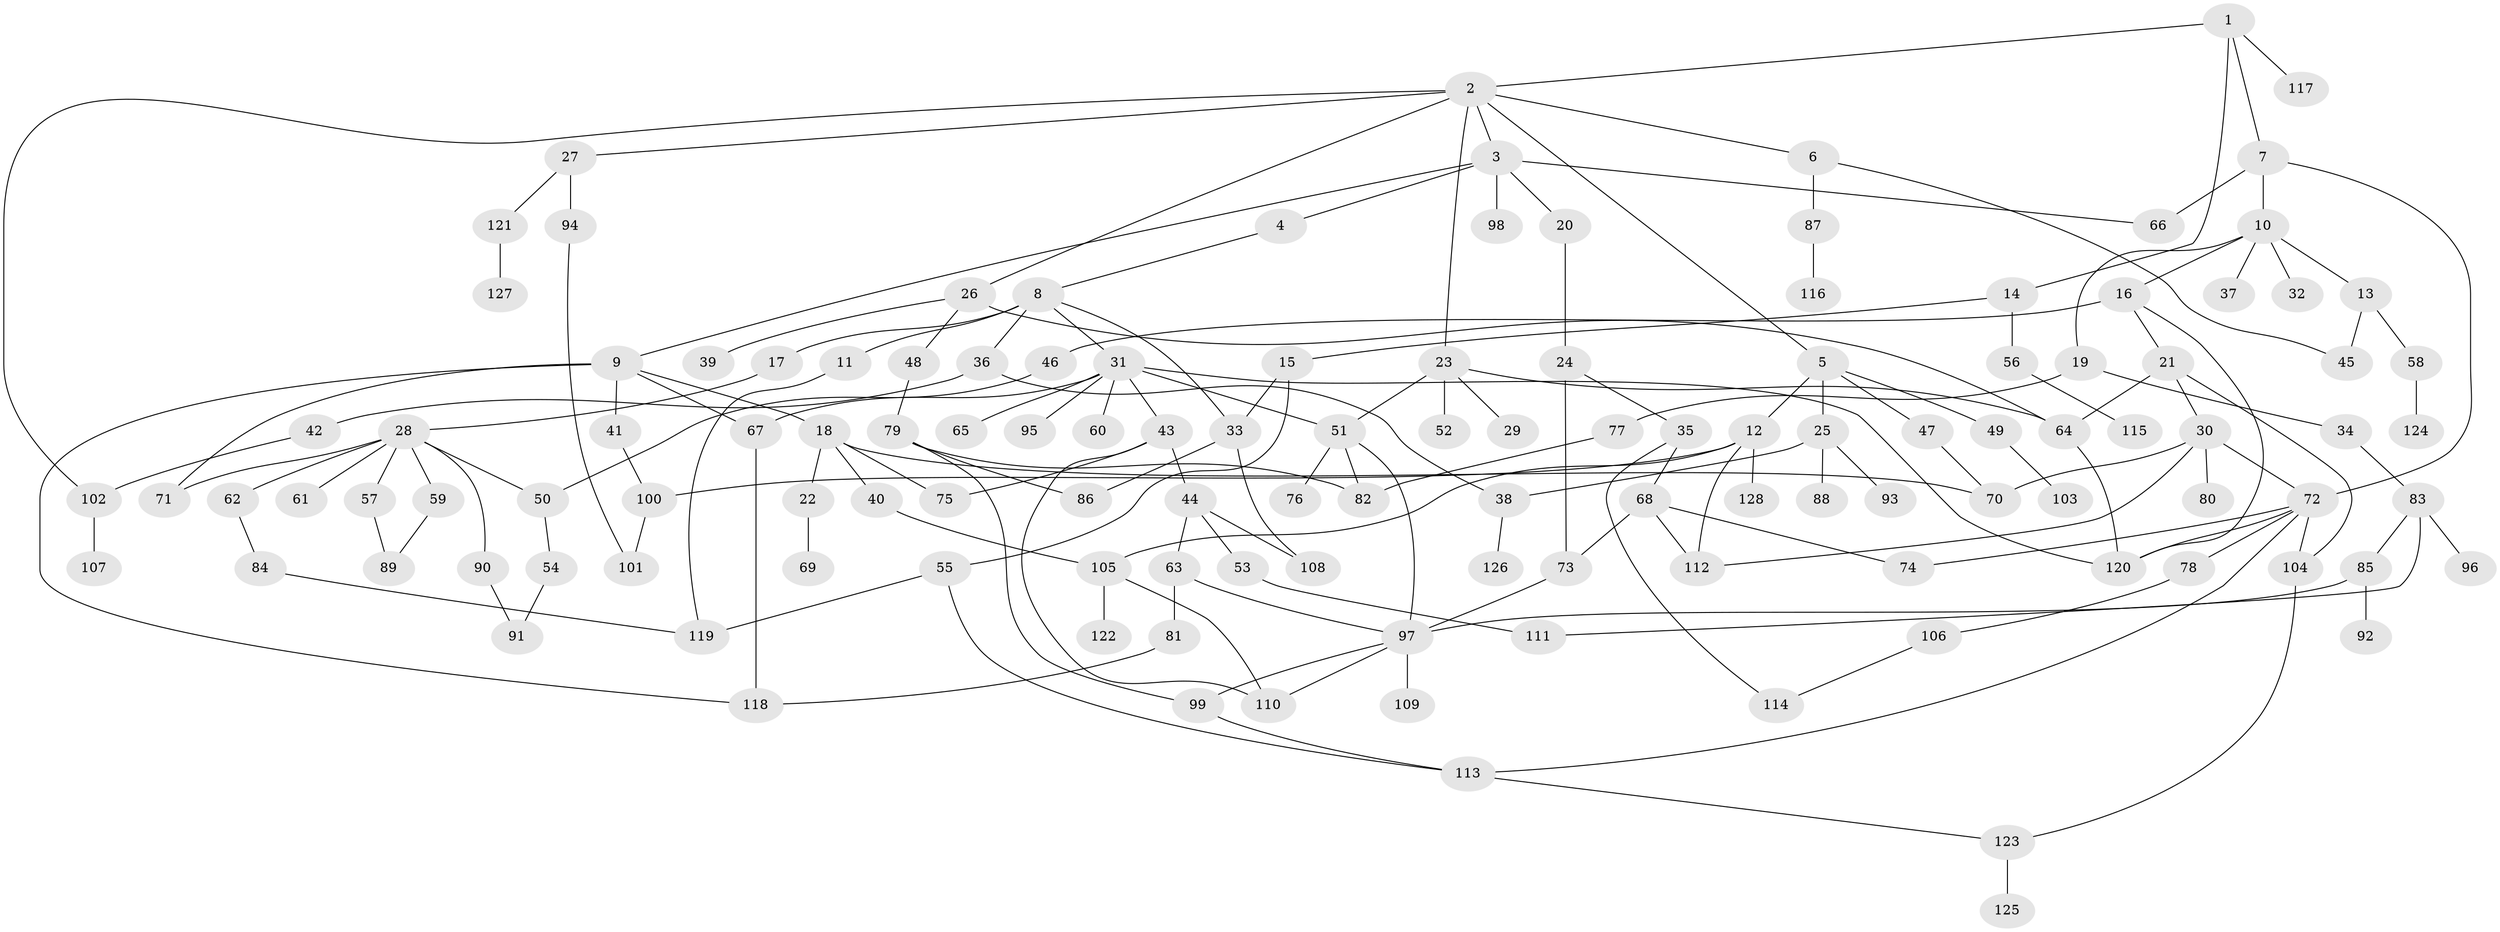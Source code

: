 // coarse degree distribution, {9: 0.02631578947368421, 1: 0.4473684210526316, 7: 0.07894736842105263, 3: 0.13157894736842105, 2: 0.13157894736842105, 8: 0.10526315789473684, 4: 0.02631578947368421, 5: 0.05263157894736842}
// Generated by graph-tools (version 1.1) at 2025/45/03/04/25 21:45:46]
// undirected, 128 vertices, 174 edges
graph export_dot {
graph [start="1"]
  node [color=gray90,style=filled];
  1;
  2;
  3;
  4;
  5;
  6;
  7;
  8;
  9;
  10;
  11;
  12;
  13;
  14;
  15;
  16;
  17;
  18;
  19;
  20;
  21;
  22;
  23;
  24;
  25;
  26;
  27;
  28;
  29;
  30;
  31;
  32;
  33;
  34;
  35;
  36;
  37;
  38;
  39;
  40;
  41;
  42;
  43;
  44;
  45;
  46;
  47;
  48;
  49;
  50;
  51;
  52;
  53;
  54;
  55;
  56;
  57;
  58;
  59;
  60;
  61;
  62;
  63;
  64;
  65;
  66;
  67;
  68;
  69;
  70;
  71;
  72;
  73;
  74;
  75;
  76;
  77;
  78;
  79;
  80;
  81;
  82;
  83;
  84;
  85;
  86;
  87;
  88;
  89;
  90;
  91;
  92;
  93;
  94;
  95;
  96;
  97;
  98;
  99;
  100;
  101;
  102;
  103;
  104;
  105;
  106;
  107;
  108;
  109;
  110;
  111;
  112;
  113;
  114;
  115;
  116;
  117;
  118;
  119;
  120;
  121;
  122;
  123;
  124;
  125;
  126;
  127;
  128;
  1 -- 2;
  1 -- 7;
  1 -- 14;
  1 -- 117;
  2 -- 3;
  2 -- 5;
  2 -- 6;
  2 -- 23;
  2 -- 26;
  2 -- 27;
  2 -- 102;
  3 -- 4;
  3 -- 9;
  3 -- 20;
  3 -- 98;
  3 -- 66;
  4 -- 8;
  5 -- 12;
  5 -- 25;
  5 -- 47;
  5 -- 49;
  6 -- 45;
  6 -- 87;
  7 -- 10;
  7 -- 66;
  7 -- 72;
  8 -- 11;
  8 -- 17;
  8 -- 31;
  8 -- 33;
  8 -- 36;
  9 -- 18;
  9 -- 41;
  9 -- 67;
  9 -- 71;
  9 -- 118;
  10 -- 13;
  10 -- 16;
  10 -- 19;
  10 -- 32;
  10 -- 37;
  11 -- 119;
  12 -- 105;
  12 -- 112;
  12 -- 128;
  12 -- 100;
  13 -- 58;
  13 -- 45;
  14 -- 15;
  14 -- 56;
  15 -- 55;
  15 -- 33;
  16 -- 21;
  16 -- 46;
  16 -- 120;
  17 -- 28;
  18 -- 22;
  18 -- 40;
  18 -- 70;
  18 -- 75;
  19 -- 34;
  19 -- 77;
  20 -- 24;
  21 -- 30;
  21 -- 104;
  21 -- 64;
  22 -- 69;
  23 -- 29;
  23 -- 51;
  23 -- 52;
  23 -- 64;
  24 -- 35;
  24 -- 73;
  25 -- 88;
  25 -- 93;
  25 -- 38;
  26 -- 39;
  26 -- 48;
  26 -- 64;
  27 -- 94;
  27 -- 121;
  28 -- 50;
  28 -- 57;
  28 -- 59;
  28 -- 61;
  28 -- 62;
  28 -- 90;
  28 -- 71;
  30 -- 72;
  30 -- 80;
  30 -- 112;
  30 -- 70;
  31 -- 43;
  31 -- 60;
  31 -- 65;
  31 -- 95;
  31 -- 51;
  31 -- 120;
  31 -- 67;
  33 -- 108;
  33 -- 86;
  34 -- 83;
  35 -- 68;
  35 -- 114;
  36 -- 38;
  36 -- 42;
  38 -- 126;
  40 -- 105;
  41 -- 100;
  42 -- 102;
  43 -- 44;
  43 -- 110;
  43 -- 75;
  44 -- 53;
  44 -- 63;
  44 -- 108;
  46 -- 50;
  47 -- 70;
  48 -- 79;
  49 -- 103;
  50 -- 54;
  51 -- 76;
  51 -- 97;
  51 -- 82;
  53 -- 111;
  54 -- 91;
  55 -- 119;
  55 -- 113;
  56 -- 115;
  57 -- 89;
  58 -- 124;
  59 -- 89;
  62 -- 84;
  63 -- 81;
  63 -- 97;
  64 -- 120;
  67 -- 118;
  68 -- 74;
  68 -- 73;
  68 -- 112;
  72 -- 74;
  72 -- 78;
  72 -- 104;
  72 -- 120;
  72 -- 113;
  73 -- 97;
  77 -- 82;
  78 -- 106;
  79 -- 86;
  79 -- 82;
  79 -- 99;
  81 -- 118;
  83 -- 85;
  83 -- 96;
  83 -- 111;
  84 -- 119;
  85 -- 92;
  85 -- 97;
  87 -- 116;
  90 -- 91;
  94 -- 101;
  97 -- 99;
  97 -- 109;
  97 -- 110;
  99 -- 113;
  100 -- 101;
  102 -- 107;
  104 -- 123;
  105 -- 122;
  105 -- 110;
  106 -- 114;
  113 -- 123;
  121 -- 127;
  123 -- 125;
}
